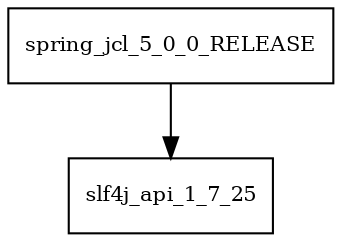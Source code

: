 digraph spring_jcl_5_0_0_RELEASE_dependencies {
  node [shape = box, fontsize=10.0];
  spring_jcl_5_0_0_RELEASE -> slf4j_api_1_7_25;
}
